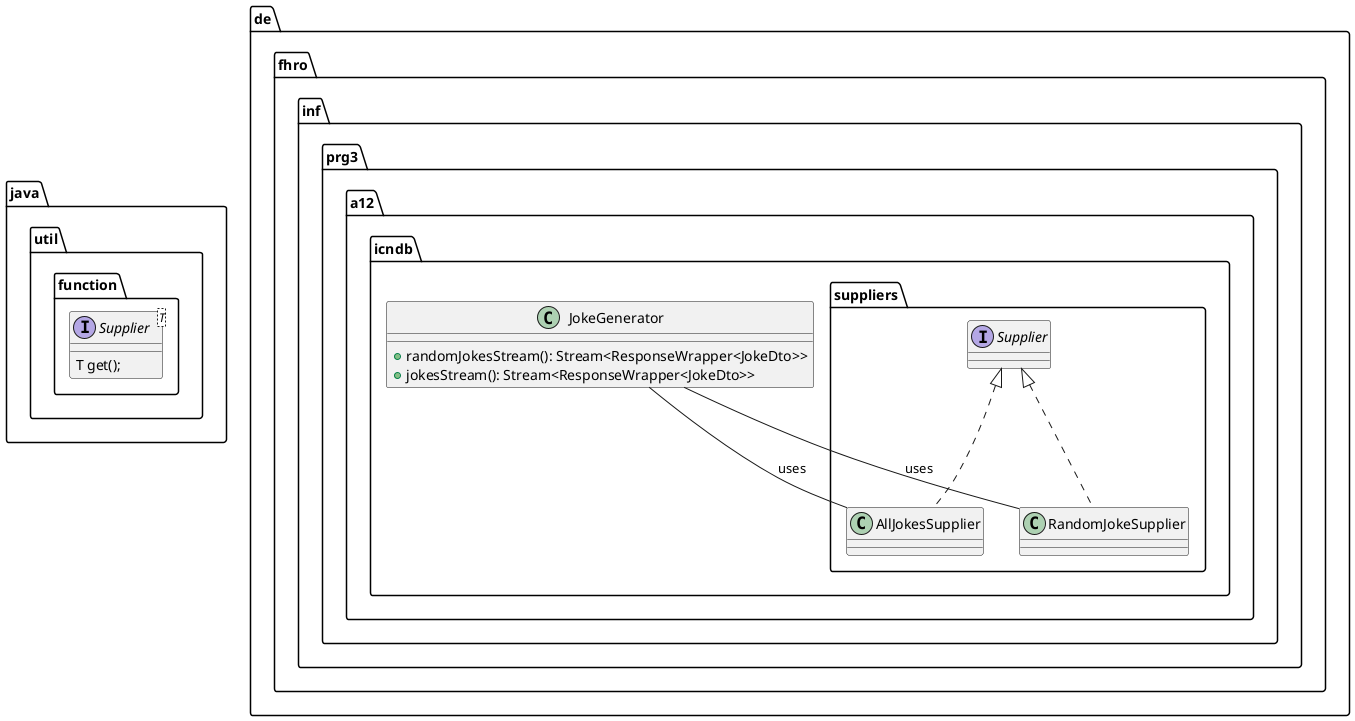 @startuml GeneratorSpec

package java.util.function {
    interface Supplier<T> {
        T get();
    }
}

package de.fhro.inf.prg3.a12.icndb {
    class JokeGenerator {
        +randomJokesStream(): Stream<ResponseWrapper<JokeDto>>
        +jokesStream(): Stream<ResponseWrapper<JokeDto>>
    }

    package suppliers {
        class AllJokesSupplier implements Supplier {
        }

        class RandomJokeSupplier implements Supplier {
        }
    }

    JokeGenerator -- AllJokesSupplier : "uses"
    JokeGenerator -- RandomJokeSupplier : "uses"
}

@enduml
